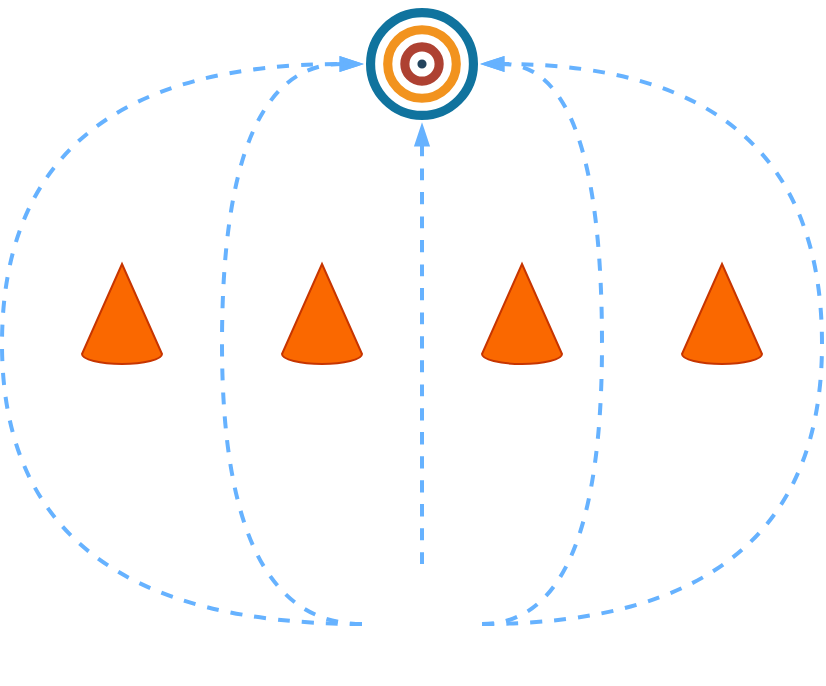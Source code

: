 <mxfile version="13.7.6" type="device"><diagram id="DbvGhqZtw1siN5tyO3eu" name="Page-1"><mxGraphModel dx="1459" dy="789" grid="1" gridSize="10" guides="1" tooltips="1" connect="1" arrows="1" fold="1" page="1" pageScale="1" pageWidth="200" pageHeight="200" math="0" shadow="0"><root><mxCell id="0"/><mxCell id="1" parent="0"/><mxCell id="Pyn1m5a-Xra_kSoHJeZ5-2" value="" style="verticalLabelPosition=bottom;verticalAlign=top;html=1;shape=mxgraph.basic.cone2;dx=0.5;dy=0.9;fillColor=#fa6800;strokeColor=#C73500;fontColor=#ffffff;" vertex="1" parent="1"><mxGeometry x="135" y="460" width="40" height="50" as="geometry"/></mxCell><mxCell id="Pyn1m5a-Xra_kSoHJeZ5-3" value="" style="verticalLabelPosition=bottom;verticalAlign=top;html=1;shape=mxgraph.basic.cone2;dx=0.5;dy=0.9;fillColor=#fa6800;strokeColor=#C73500;fontColor=#ffffff;" vertex="1" parent="1"><mxGeometry x="235" y="460" width="40" height="50" as="geometry"/></mxCell><mxCell id="Pyn1m5a-Xra_kSoHJeZ5-4" value="" style="verticalLabelPosition=bottom;verticalAlign=top;html=1;shape=mxgraph.basic.cone2;dx=0.5;dy=0.9;fillColor=#fa6800;strokeColor=#C73500;fontColor=#ffffff;" vertex="1" parent="1"><mxGeometry x="335" y="460" width="40" height="50" as="geometry"/></mxCell><mxCell id="Pyn1m5a-Xra_kSoHJeZ5-5" value="" style="verticalLabelPosition=bottom;verticalAlign=top;html=1;shape=mxgraph.basic.cone2;dx=0.5;dy=0.9;fillColor=#fa6800;strokeColor=#C73500;fontColor=#ffffff;" vertex="1" parent="1"><mxGeometry x="435" y="460" width="40" height="50" as="geometry"/></mxCell><mxCell id="Pyn1m5a-Xra_kSoHJeZ5-6" value="" style="group" vertex="1" connectable="0" parent="1"><mxGeometry x="275" y="330" width="60" height="60" as="geometry"/></mxCell><mxCell id="Pyn1m5a-Xra_kSoHJeZ5-7" value="" style="group" vertex="1" connectable="0" parent="Pyn1m5a-Xra_kSoHJeZ5-6"><mxGeometry width="60" height="60" as="geometry"/></mxCell><mxCell id="Pyn1m5a-Xra_kSoHJeZ5-8" value="" style="ellipse;html=1;strokeWidth=4;fillColor=#10739E;strokeColor=#ffffff;shadow=0;fontSize=10;fontColor=#FFFFFF;align=center;fontStyle=0;whiteSpace=wrap;spacing=10;" vertex="1" parent="Pyn1m5a-Xra_kSoHJeZ5-7"><mxGeometry width="60" height="60" as="geometry"/></mxCell><mxCell id="Pyn1m5a-Xra_kSoHJeZ5-9" value="" style="ellipse;html=1;strokeWidth=4;fillColor=#F2931E;strokeColor=#ffffff;shadow=0;fontSize=10;fontColor=#FFFFFF;align=center;fontStyle=0;whiteSpace=wrap;spacing=10;" vertex="1" parent="Pyn1m5a-Xra_kSoHJeZ5-7"><mxGeometry x="8.571" y="8.571" width="42.857" height="42.857" as="geometry"/></mxCell><mxCell id="Pyn1m5a-Xra_kSoHJeZ5-10" value="" style="ellipse;html=1;strokeWidth=4;fillColor=#AE4132;strokeColor=#ffffff;shadow=0;fontSize=10;fontColor=#FFFFFF;align=center;fontStyle=0;whiteSpace=wrap;spacing=10;" vertex="1" parent="Pyn1m5a-Xra_kSoHJeZ5-7"><mxGeometry x="17.143" y="17.143" width="25.714" height="25.714" as="geometry"/></mxCell><mxCell id="Pyn1m5a-Xra_kSoHJeZ5-11" value="" style="ellipse;html=1;strokeWidth=4;fillColor=#23445D;strokeColor=#ffffff;shadow=0;fontSize=10;fontColor=#FFFFFF;align=center;fontStyle=0;whiteSpace=wrap;spacing=10;" vertex="1" parent="Pyn1m5a-Xra_kSoHJeZ5-7"><mxGeometry x="25.714" y="25.714" width="8.571" height="8.571" as="geometry"/></mxCell><mxCell id="Pyn1m5a-Xra_kSoHJeZ5-12" style="edgeStyle=orthogonalEdgeStyle;rounded=0;orthogonalLoop=1;jettySize=auto;html=1;entryX=0;entryY=0.5;entryDx=0;entryDy=0;curved=1;strokeWidth=2;dashed=1;endArrow=blockThin;endFill=1;fillColor=#f5f5f5;strokeColor=#66B2FF;" edge="1" parent="1" source="Pyn1m5a-Xra_kSoHJeZ5-17" target="Pyn1m5a-Xra_kSoHJeZ5-8"><mxGeometry relative="1" as="geometry"><Array as="points"><mxPoint x="95" y="640"/><mxPoint x="95" y="360"/></Array></mxGeometry></mxCell><mxCell id="Pyn1m5a-Xra_kSoHJeZ5-13" style="edgeStyle=orthogonalEdgeStyle;curved=1;rounded=0;orthogonalLoop=1;jettySize=auto;html=1;entryX=1;entryY=0.5;entryDx=0;entryDy=0;dashed=1;endArrow=blockThin;endFill=1;strokeColor=#66B2FF;strokeWidth=2;" edge="1" parent="1" source="Pyn1m5a-Xra_kSoHJeZ5-17" target="Pyn1m5a-Xra_kSoHJeZ5-8"><mxGeometry relative="1" as="geometry"><Array as="points"><mxPoint x="505" y="640"/><mxPoint x="505" y="360"/></Array></mxGeometry></mxCell><mxCell id="Pyn1m5a-Xra_kSoHJeZ5-14" style="edgeStyle=orthogonalEdgeStyle;curved=1;rounded=0;orthogonalLoop=1;jettySize=auto;html=1;dashed=1;endArrow=blockThin;endFill=1;strokeColor=#66B2FF;strokeWidth=2;" edge="1" parent="1" source="Pyn1m5a-Xra_kSoHJeZ5-17"><mxGeometry relative="1" as="geometry"><mxPoint x="335" y="360" as="targetPoint"/><Array as="points"><mxPoint x="395" y="640"/><mxPoint x="395" y="360"/></Array></mxGeometry></mxCell><mxCell id="Pyn1m5a-Xra_kSoHJeZ5-15" style="edgeStyle=orthogonalEdgeStyle;curved=1;rounded=0;orthogonalLoop=1;jettySize=auto;html=1;entryX=0;entryY=0.5;entryDx=0;entryDy=0;dashed=1;endArrow=blockThin;endFill=1;strokeColor=#66B2FF;strokeWidth=2;" edge="1" parent="1" source="Pyn1m5a-Xra_kSoHJeZ5-17" target="Pyn1m5a-Xra_kSoHJeZ5-8"><mxGeometry relative="1" as="geometry"><Array as="points"><mxPoint x="205" y="640"/><mxPoint x="205" y="360"/></Array></mxGeometry></mxCell><mxCell id="Pyn1m5a-Xra_kSoHJeZ5-16" style="edgeStyle=orthogonalEdgeStyle;curved=1;rounded=0;orthogonalLoop=1;jettySize=auto;html=1;entryX=0.5;entryY=1;entryDx=0;entryDy=0;dashed=1;endArrow=blockThin;endFill=1;strokeColor=#66B2FF;strokeWidth=2;" edge="1" parent="1" source="Pyn1m5a-Xra_kSoHJeZ5-17" target="Pyn1m5a-Xra_kSoHJeZ5-8"><mxGeometry relative="1" as="geometry"/></mxCell><mxCell id="Pyn1m5a-Xra_kSoHJeZ5-17" value="" style="shape=image;html=1;verticalAlign=top;verticalLabelPosition=bottom;labelBackgroundColor=#ffffff;imageAspect=0;aspect=fixed;image=https://cdn1.iconfinder.com/data/icons/user-pictures/100/male3-128.png" vertex="1" parent="1"><mxGeometry x="275" y="610" width="60" height="60" as="geometry"/></mxCell></root></mxGraphModel></diagram></mxfile>